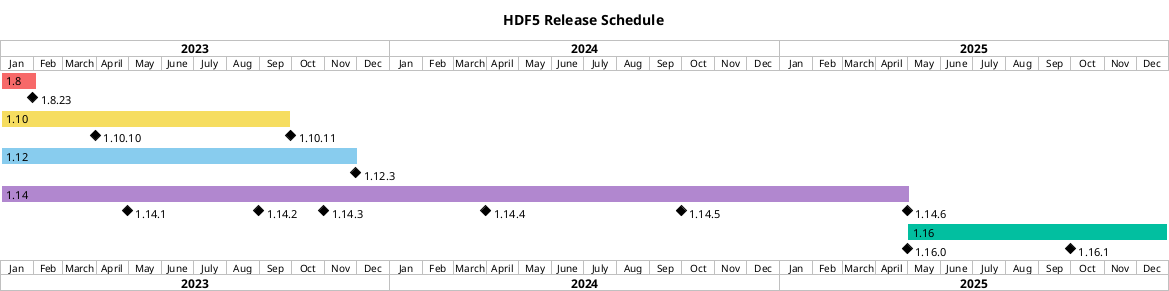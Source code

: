 The release timeline was generated on PlantUML (https://plantuml.com)

The current script:

@startgantt

title HDF5 Release Schedule

projectscale monthly
Project starts 2023-01-01

[1.8] starts 2023-01-01 and lasts 5 weeks
[1.8.23] happens 2023-01-31
[1.8] is colored in #F76969

[1.10] starts 2023-01-01 and lasts 39 weeks
[1.10.10] happens 2023-03-31
[1.10.11] happens 2023-09-30
[1.10.11] displays on same row as [1.10.10]
[1.10] is colored in #F6DD60

[1.12] starts 2023-01-01 and lasts 48 weeks
[1.12.3] happens 2023-11-30
[1.12] is colored in #88CCEE

[1.14] starts at 2023-01-01 and lasts 122 weeks
[1.14.1] happens at 2023-04-30
[1.14.2] happens at 2023-08-31
[1.14.3] happens at 2023-10-31
[1.14.4] happens at 2024-03-31
[1.14.5] happens at 2024-09-30
[1.14.6] happens at 2025-04-30
[1.14.1] displays on same row as [1.14.1]
[1.14.2] displays on same row as [1.14.1]
[1.14.3] displays on same row as [1.14.1]
[1.14.4] displays on same row as [1.14.1]
[1.14.5] displays on same row as [1.14.1]
[1.14.6] displays on same row as [1.14.1]
[1.14] is colored in #B187CF

[1.16] starts at 2025-04-30 and lasts 35 weeks
[1.16.0] happens at 2025-04-30
[1.16.1] happens at 2025-09-30
[1.16.1] displays on same row as [1.16.0]
[1.16] is colored in #02BFA0

@endgantt
